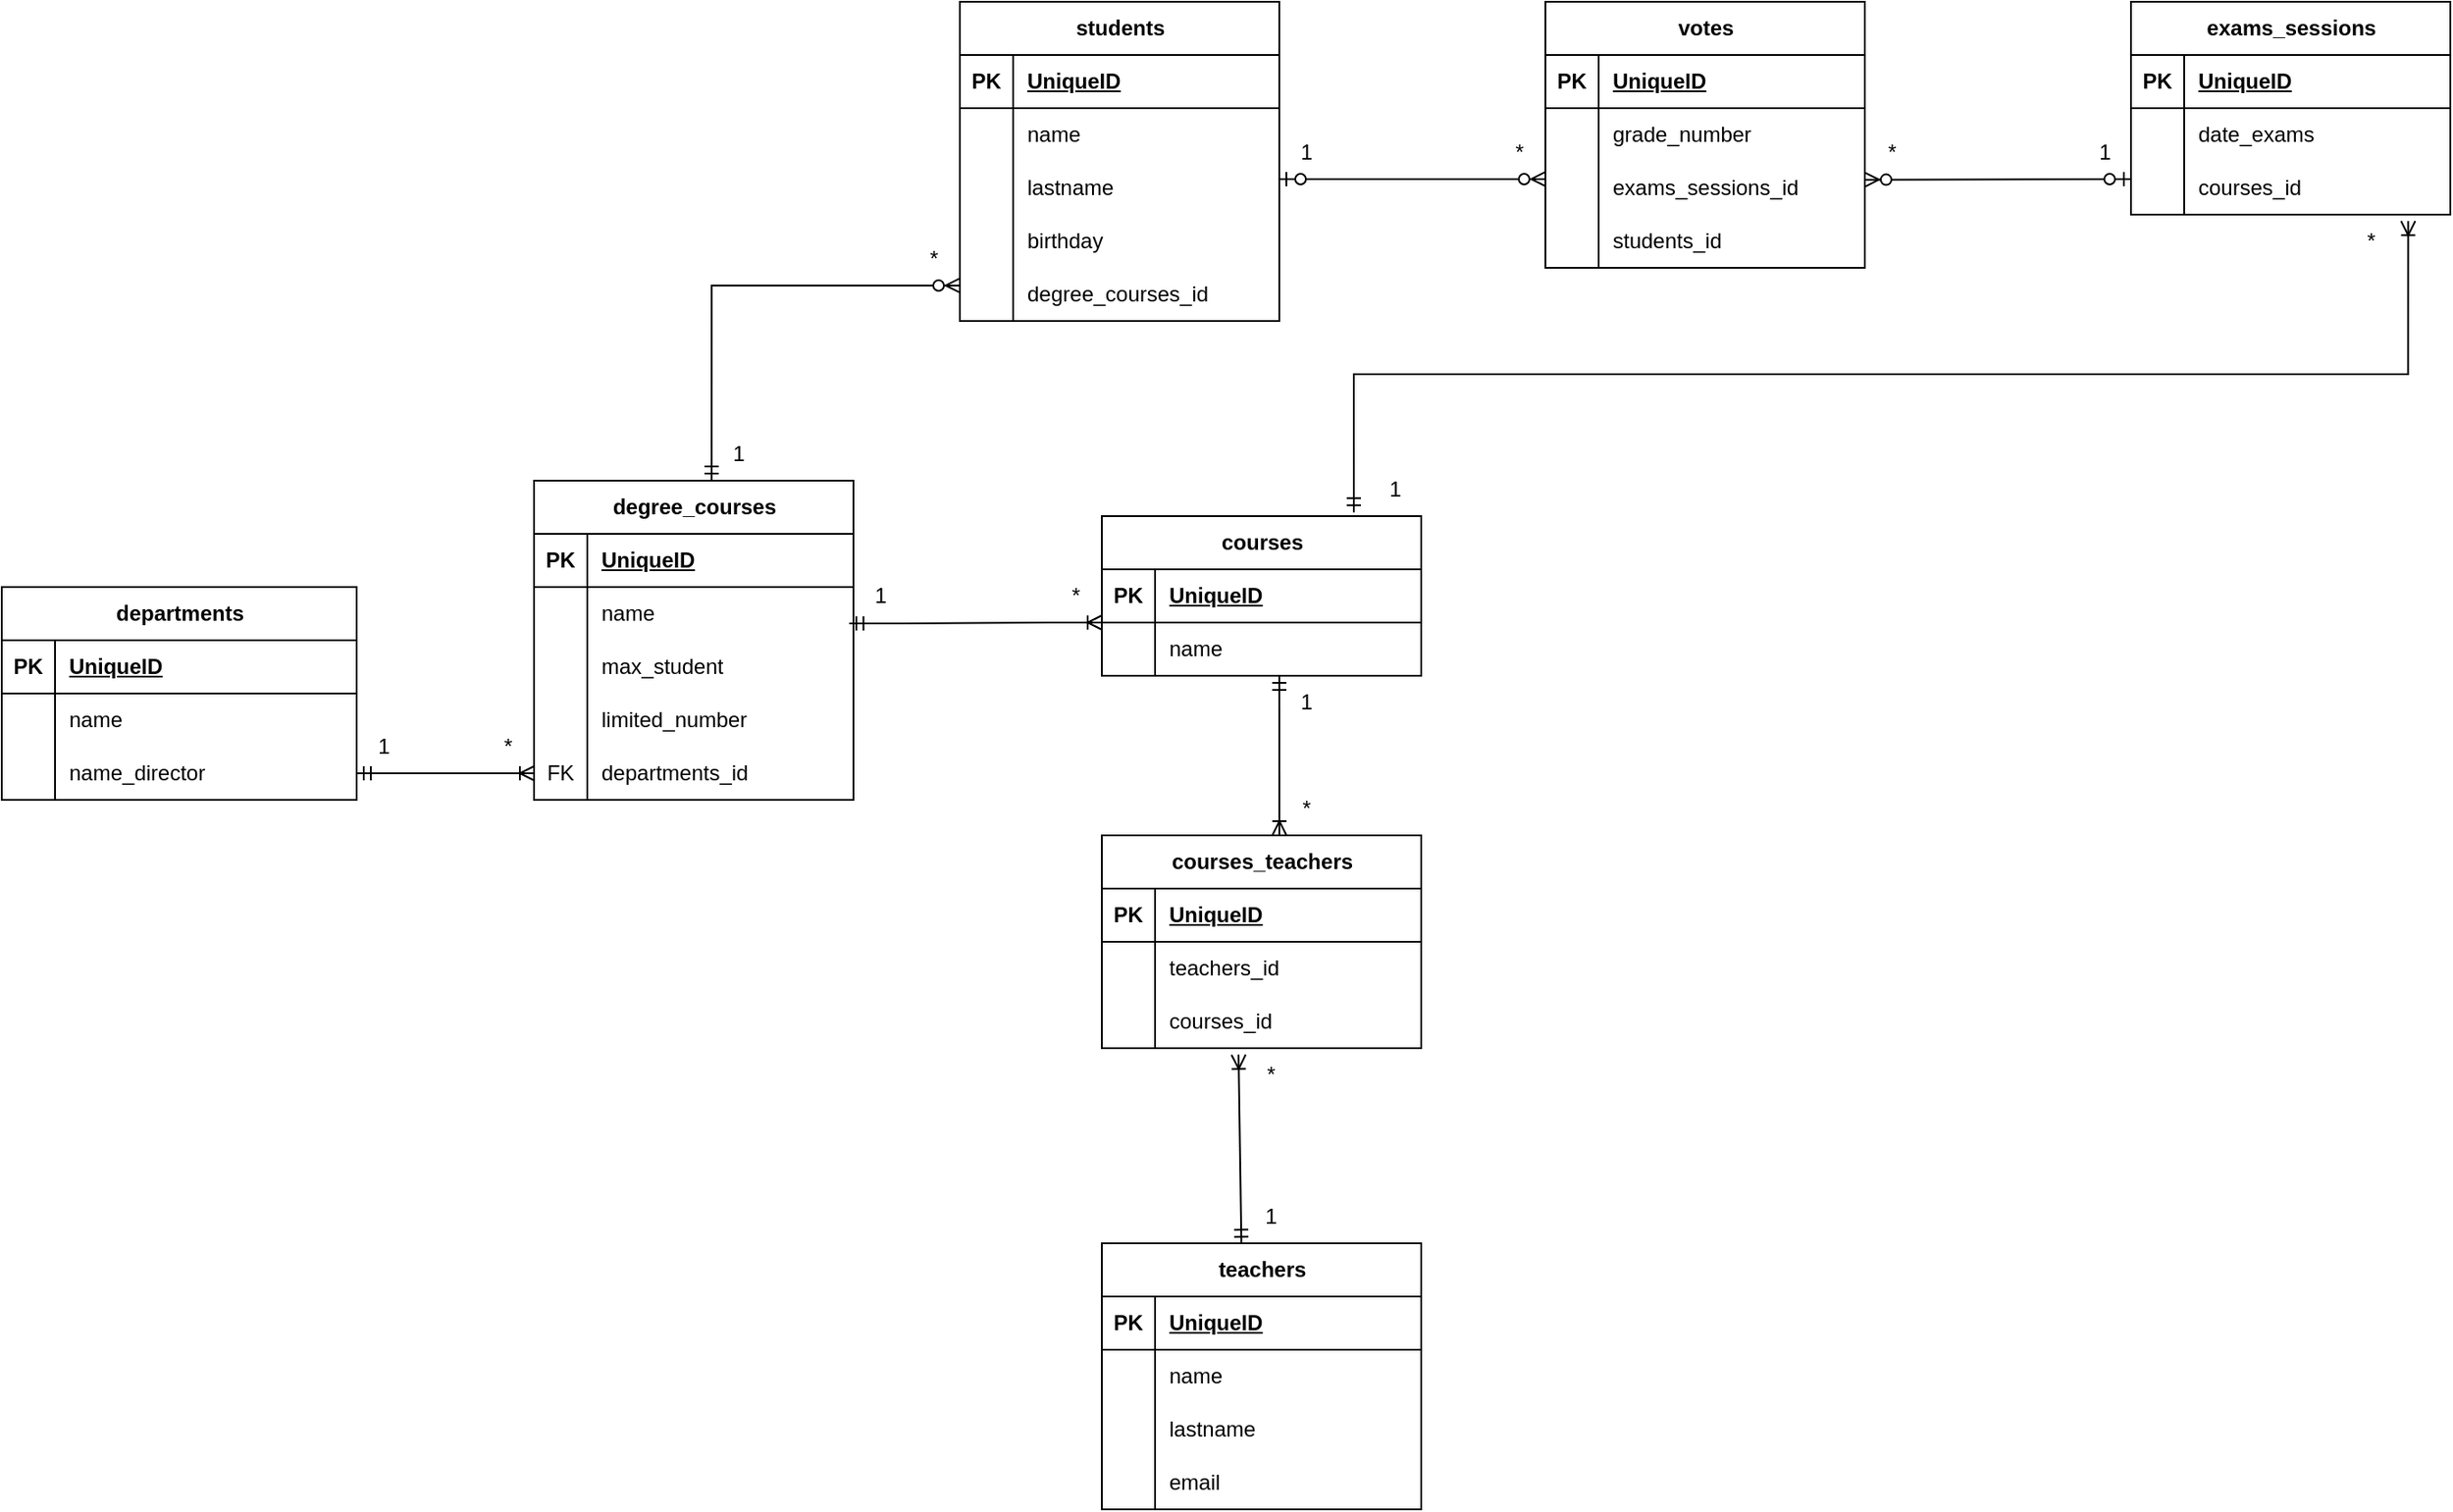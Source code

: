 <mxfile version="26.0.16">
  <diagram id="R2lEEEUBdFMjLlhIrx00" name="Page-1">
    <mxGraphModel dx="408" dy="470" grid="1" gridSize="10" guides="1" tooltips="1" connect="1" arrows="1" fold="1" page="1" pageScale="1" pageWidth="850" pageHeight="1100" math="0" shadow="0" extFonts="Permanent Marker^https://fonts.googleapis.com/css?family=Permanent+Marker">
      <root>
        <mxCell id="0" />
        <mxCell id="1" parent="0" />
        <mxCell id="Sd_NoGK5RTc0hrbNp5Z_-20" value="departments" style="shape=table;startSize=30;container=1;collapsible=1;childLayout=tableLayout;fixedRows=1;rowLines=0;fontStyle=1;align=center;resizeLast=1;html=1;" vertex="1" parent="1">
          <mxGeometry y="460" width="200" height="120" as="geometry" />
        </mxCell>
        <mxCell id="Sd_NoGK5RTc0hrbNp5Z_-21" value="" style="shape=tableRow;horizontal=0;startSize=0;swimlaneHead=0;swimlaneBody=0;fillColor=none;collapsible=0;dropTarget=0;points=[[0,0.5],[1,0.5]];portConstraint=eastwest;top=0;left=0;right=0;bottom=1;" vertex="1" parent="Sd_NoGK5RTc0hrbNp5Z_-20">
          <mxGeometry y="30" width="200" height="30" as="geometry" />
        </mxCell>
        <mxCell id="Sd_NoGK5RTc0hrbNp5Z_-22" value="PK" style="shape=partialRectangle;connectable=0;fillColor=none;top=0;left=0;bottom=0;right=0;fontStyle=1;overflow=hidden;whiteSpace=wrap;html=1;" vertex="1" parent="Sd_NoGK5RTc0hrbNp5Z_-21">
          <mxGeometry width="30" height="30" as="geometry">
            <mxRectangle width="30" height="30" as="alternateBounds" />
          </mxGeometry>
        </mxCell>
        <mxCell id="Sd_NoGK5RTc0hrbNp5Z_-23" value="UniqueID" style="shape=partialRectangle;connectable=0;fillColor=none;top=0;left=0;bottom=0;right=0;align=left;spacingLeft=6;fontStyle=5;overflow=hidden;whiteSpace=wrap;html=1;" vertex="1" parent="Sd_NoGK5RTc0hrbNp5Z_-21">
          <mxGeometry x="30" width="170" height="30" as="geometry">
            <mxRectangle width="170" height="30" as="alternateBounds" />
          </mxGeometry>
        </mxCell>
        <mxCell id="Sd_NoGK5RTc0hrbNp5Z_-24" value="" style="shape=tableRow;horizontal=0;startSize=0;swimlaneHead=0;swimlaneBody=0;fillColor=none;collapsible=0;dropTarget=0;points=[[0,0.5],[1,0.5]];portConstraint=eastwest;top=0;left=0;right=0;bottom=0;" vertex="1" parent="Sd_NoGK5RTc0hrbNp5Z_-20">
          <mxGeometry y="60" width="200" height="30" as="geometry" />
        </mxCell>
        <mxCell id="Sd_NoGK5RTc0hrbNp5Z_-25" value="" style="shape=partialRectangle;connectable=0;fillColor=none;top=0;left=0;bottom=0;right=0;editable=1;overflow=hidden;whiteSpace=wrap;html=1;" vertex="1" parent="Sd_NoGK5RTc0hrbNp5Z_-24">
          <mxGeometry width="30" height="30" as="geometry">
            <mxRectangle width="30" height="30" as="alternateBounds" />
          </mxGeometry>
        </mxCell>
        <mxCell id="Sd_NoGK5RTc0hrbNp5Z_-26" value="name&amp;nbsp;" style="shape=partialRectangle;connectable=0;fillColor=none;top=0;left=0;bottom=0;right=0;align=left;spacingLeft=6;overflow=hidden;whiteSpace=wrap;html=1;" vertex="1" parent="Sd_NoGK5RTc0hrbNp5Z_-24">
          <mxGeometry x="30" width="170" height="30" as="geometry">
            <mxRectangle width="170" height="30" as="alternateBounds" />
          </mxGeometry>
        </mxCell>
        <mxCell id="Sd_NoGK5RTc0hrbNp5Z_-27" value="" style="shape=tableRow;horizontal=0;startSize=0;swimlaneHead=0;swimlaneBody=0;fillColor=none;collapsible=0;dropTarget=0;points=[[0,0.5],[1,0.5]];portConstraint=eastwest;top=0;left=0;right=0;bottom=0;" vertex="1" parent="Sd_NoGK5RTc0hrbNp5Z_-20">
          <mxGeometry y="90" width="200" height="30" as="geometry" />
        </mxCell>
        <mxCell id="Sd_NoGK5RTc0hrbNp5Z_-28" value="" style="shape=partialRectangle;connectable=0;fillColor=none;top=0;left=0;bottom=0;right=0;editable=1;overflow=hidden;whiteSpace=wrap;html=1;" vertex="1" parent="Sd_NoGK5RTc0hrbNp5Z_-27">
          <mxGeometry width="30" height="30" as="geometry">
            <mxRectangle width="30" height="30" as="alternateBounds" />
          </mxGeometry>
        </mxCell>
        <mxCell id="Sd_NoGK5RTc0hrbNp5Z_-29" value="name_director" style="shape=partialRectangle;connectable=0;fillColor=none;top=0;left=0;bottom=0;right=0;align=left;spacingLeft=6;overflow=hidden;whiteSpace=wrap;html=1;" vertex="1" parent="Sd_NoGK5RTc0hrbNp5Z_-27">
          <mxGeometry x="30" width="170" height="30" as="geometry">
            <mxRectangle width="170" height="30" as="alternateBounds" />
          </mxGeometry>
        </mxCell>
        <mxCell id="Sd_NoGK5RTc0hrbNp5Z_-56" value="degree_courses" style="shape=table;startSize=30;container=1;collapsible=1;childLayout=tableLayout;fixedRows=1;rowLines=0;fontStyle=1;align=center;resizeLast=1;html=1;" vertex="1" parent="1">
          <mxGeometry x="300" y="400" width="180" height="180" as="geometry" />
        </mxCell>
        <mxCell id="Sd_NoGK5RTc0hrbNp5Z_-57" value="" style="shape=tableRow;horizontal=0;startSize=0;swimlaneHead=0;swimlaneBody=0;fillColor=none;collapsible=0;dropTarget=0;points=[[0,0.5],[1,0.5]];portConstraint=eastwest;top=0;left=0;right=0;bottom=1;" vertex="1" parent="Sd_NoGK5RTc0hrbNp5Z_-56">
          <mxGeometry y="30" width="180" height="30" as="geometry" />
        </mxCell>
        <mxCell id="Sd_NoGK5RTc0hrbNp5Z_-58" value="PK" style="shape=partialRectangle;connectable=0;fillColor=none;top=0;left=0;bottom=0;right=0;fontStyle=1;overflow=hidden;whiteSpace=wrap;html=1;" vertex="1" parent="Sd_NoGK5RTc0hrbNp5Z_-57">
          <mxGeometry width="30" height="30" as="geometry">
            <mxRectangle width="30" height="30" as="alternateBounds" />
          </mxGeometry>
        </mxCell>
        <mxCell id="Sd_NoGK5RTc0hrbNp5Z_-59" value="UniqueID" style="shape=partialRectangle;connectable=0;fillColor=none;top=0;left=0;bottom=0;right=0;align=left;spacingLeft=6;fontStyle=5;overflow=hidden;whiteSpace=wrap;html=1;" vertex="1" parent="Sd_NoGK5RTc0hrbNp5Z_-57">
          <mxGeometry x="30" width="150" height="30" as="geometry">
            <mxRectangle width="150" height="30" as="alternateBounds" />
          </mxGeometry>
        </mxCell>
        <mxCell id="Sd_NoGK5RTc0hrbNp5Z_-60" value="" style="shape=tableRow;horizontal=0;startSize=0;swimlaneHead=0;swimlaneBody=0;fillColor=none;collapsible=0;dropTarget=0;points=[[0,0.5],[1,0.5]];portConstraint=eastwest;top=0;left=0;right=0;bottom=0;" vertex="1" parent="Sd_NoGK5RTc0hrbNp5Z_-56">
          <mxGeometry y="60" width="180" height="30" as="geometry" />
        </mxCell>
        <mxCell id="Sd_NoGK5RTc0hrbNp5Z_-61" value="" style="shape=partialRectangle;connectable=0;fillColor=none;top=0;left=0;bottom=0;right=0;editable=1;overflow=hidden;whiteSpace=wrap;html=1;" vertex="1" parent="Sd_NoGK5RTc0hrbNp5Z_-60">
          <mxGeometry width="30" height="30" as="geometry">
            <mxRectangle width="30" height="30" as="alternateBounds" />
          </mxGeometry>
        </mxCell>
        <mxCell id="Sd_NoGK5RTc0hrbNp5Z_-62" value="name" style="shape=partialRectangle;connectable=0;fillColor=none;top=0;left=0;bottom=0;right=0;align=left;spacingLeft=6;overflow=hidden;whiteSpace=wrap;html=1;" vertex="1" parent="Sd_NoGK5RTc0hrbNp5Z_-60">
          <mxGeometry x="30" width="150" height="30" as="geometry">
            <mxRectangle width="150" height="30" as="alternateBounds" />
          </mxGeometry>
        </mxCell>
        <mxCell id="Sd_NoGK5RTc0hrbNp5Z_-63" value="" style="shape=tableRow;horizontal=0;startSize=0;swimlaneHead=0;swimlaneBody=0;fillColor=none;collapsible=0;dropTarget=0;points=[[0,0.5],[1,0.5]];portConstraint=eastwest;top=0;left=0;right=0;bottom=0;" vertex="1" parent="Sd_NoGK5RTc0hrbNp5Z_-56">
          <mxGeometry y="90" width="180" height="30" as="geometry" />
        </mxCell>
        <mxCell id="Sd_NoGK5RTc0hrbNp5Z_-64" value="&lt;div&gt;&lt;br/&gt;&lt;/div&gt;" style="shape=partialRectangle;connectable=0;fillColor=none;top=0;left=0;bottom=0;right=0;editable=1;overflow=hidden;whiteSpace=wrap;html=1;" vertex="1" parent="Sd_NoGK5RTc0hrbNp5Z_-63">
          <mxGeometry width="30" height="30" as="geometry">
            <mxRectangle width="30" height="30" as="alternateBounds" />
          </mxGeometry>
        </mxCell>
        <mxCell id="Sd_NoGK5RTc0hrbNp5Z_-65" value="max_student" style="shape=partialRectangle;connectable=0;fillColor=none;top=0;left=0;bottom=0;right=0;align=left;spacingLeft=6;overflow=hidden;whiteSpace=wrap;html=1;" vertex="1" parent="Sd_NoGK5RTc0hrbNp5Z_-63">
          <mxGeometry x="30" width="150" height="30" as="geometry">
            <mxRectangle width="150" height="30" as="alternateBounds" />
          </mxGeometry>
        </mxCell>
        <mxCell id="Sd_NoGK5RTc0hrbNp5Z_-145" value="" style="shape=tableRow;horizontal=0;startSize=0;swimlaneHead=0;swimlaneBody=0;fillColor=none;collapsible=0;dropTarget=0;points=[[0,0.5],[1,0.5]];portConstraint=eastwest;top=0;left=0;right=0;bottom=0;" vertex="1" parent="Sd_NoGK5RTc0hrbNp5Z_-56">
          <mxGeometry y="120" width="180" height="30" as="geometry" />
        </mxCell>
        <mxCell id="Sd_NoGK5RTc0hrbNp5Z_-146" value="&lt;div&gt;&lt;br/&gt;&lt;/div&gt;" style="shape=partialRectangle;connectable=0;fillColor=none;top=0;left=0;bottom=0;right=0;editable=1;overflow=hidden;whiteSpace=wrap;html=1;" vertex="1" parent="Sd_NoGK5RTc0hrbNp5Z_-145">
          <mxGeometry width="30" height="30" as="geometry">
            <mxRectangle width="30" height="30" as="alternateBounds" />
          </mxGeometry>
        </mxCell>
        <mxCell id="Sd_NoGK5RTc0hrbNp5Z_-147" value="limited_number" style="shape=partialRectangle;connectable=0;fillColor=none;top=0;left=0;bottom=0;right=0;align=left;spacingLeft=6;overflow=hidden;whiteSpace=wrap;html=1;" vertex="1" parent="Sd_NoGK5RTc0hrbNp5Z_-145">
          <mxGeometry x="30" width="150" height="30" as="geometry">
            <mxRectangle width="150" height="30" as="alternateBounds" />
          </mxGeometry>
        </mxCell>
        <mxCell id="Sd_NoGK5RTc0hrbNp5Z_-66" value="" style="shape=tableRow;horizontal=0;startSize=0;swimlaneHead=0;swimlaneBody=0;fillColor=none;collapsible=0;dropTarget=0;points=[[0,0.5],[1,0.5]];portConstraint=eastwest;top=0;left=0;right=0;bottom=0;" vertex="1" parent="Sd_NoGK5RTc0hrbNp5Z_-56">
          <mxGeometry y="150" width="180" height="30" as="geometry" />
        </mxCell>
        <mxCell id="Sd_NoGK5RTc0hrbNp5Z_-67" value="FK" style="shape=partialRectangle;connectable=0;fillColor=none;top=0;left=0;bottom=0;right=0;editable=1;overflow=hidden;whiteSpace=wrap;html=1;" vertex="1" parent="Sd_NoGK5RTc0hrbNp5Z_-66">
          <mxGeometry width="30" height="30" as="geometry">
            <mxRectangle width="30" height="30" as="alternateBounds" />
          </mxGeometry>
        </mxCell>
        <mxCell id="Sd_NoGK5RTc0hrbNp5Z_-68" value="departments_id" style="shape=partialRectangle;connectable=0;fillColor=none;top=0;left=0;bottom=0;right=0;align=left;spacingLeft=6;overflow=hidden;whiteSpace=wrap;html=1;" vertex="1" parent="Sd_NoGK5RTc0hrbNp5Z_-66">
          <mxGeometry x="30" width="150" height="30" as="geometry">
            <mxRectangle width="150" height="30" as="alternateBounds" />
          </mxGeometry>
        </mxCell>
        <mxCell id="Sd_NoGK5RTc0hrbNp5Z_-70" value="" style="edgeStyle=entityRelationEdgeStyle;fontSize=12;html=1;endArrow=ERoneToMany;startArrow=ERmandOne;rounded=0;entryX=0;entryY=0.5;entryDx=0;entryDy=0;exitX=1;exitY=0.5;exitDx=0;exitDy=0;" edge="1" parent="1" target="Sd_NoGK5RTc0hrbNp5Z_-66">
          <mxGeometry width="100" height="100" relative="1" as="geometry">
            <mxPoint x="200" y="565" as="sourcePoint" />
            <mxPoint x="340" y="390" as="targetPoint" />
            <Array as="points">
              <mxPoint x="220" y="530" />
            </Array>
          </mxGeometry>
        </mxCell>
        <mxCell id="Sd_NoGK5RTc0hrbNp5Z_-71" value="courses" style="shape=table;startSize=30;container=1;collapsible=1;childLayout=tableLayout;fixedRows=1;rowLines=0;fontStyle=1;align=center;resizeLast=1;html=1;" vertex="1" parent="1">
          <mxGeometry x="620" y="420" width="180" height="90" as="geometry" />
        </mxCell>
        <mxCell id="Sd_NoGK5RTc0hrbNp5Z_-72" value="" style="shape=tableRow;horizontal=0;startSize=0;swimlaneHead=0;swimlaneBody=0;fillColor=none;collapsible=0;dropTarget=0;points=[[0,0.5],[1,0.5]];portConstraint=eastwest;top=0;left=0;right=0;bottom=1;" vertex="1" parent="Sd_NoGK5RTc0hrbNp5Z_-71">
          <mxGeometry y="30" width="180" height="30" as="geometry" />
        </mxCell>
        <mxCell id="Sd_NoGK5RTc0hrbNp5Z_-73" value="PK" style="shape=partialRectangle;connectable=0;fillColor=none;top=0;left=0;bottom=0;right=0;fontStyle=1;overflow=hidden;whiteSpace=wrap;html=1;" vertex="1" parent="Sd_NoGK5RTc0hrbNp5Z_-72">
          <mxGeometry width="30" height="30" as="geometry">
            <mxRectangle width="30" height="30" as="alternateBounds" />
          </mxGeometry>
        </mxCell>
        <mxCell id="Sd_NoGK5RTc0hrbNp5Z_-74" value="UniqueID" style="shape=partialRectangle;connectable=0;fillColor=none;top=0;left=0;bottom=0;right=0;align=left;spacingLeft=6;fontStyle=5;overflow=hidden;whiteSpace=wrap;html=1;" vertex="1" parent="Sd_NoGK5RTc0hrbNp5Z_-72">
          <mxGeometry x="30" width="150" height="30" as="geometry">
            <mxRectangle width="150" height="30" as="alternateBounds" />
          </mxGeometry>
        </mxCell>
        <mxCell id="Sd_NoGK5RTc0hrbNp5Z_-75" value="" style="shape=tableRow;horizontal=0;startSize=0;swimlaneHead=0;swimlaneBody=0;fillColor=none;collapsible=0;dropTarget=0;points=[[0,0.5],[1,0.5]];portConstraint=eastwest;top=0;left=0;right=0;bottom=0;" vertex="1" parent="Sd_NoGK5RTc0hrbNp5Z_-71">
          <mxGeometry y="60" width="180" height="30" as="geometry" />
        </mxCell>
        <mxCell id="Sd_NoGK5RTc0hrbNp5Z_-76" value="" style="shape=partialRectangle;connectable=0;fillColor=none;top=0;left=0;bottom=0;right=0;editable=1;overflow=hidden;whiteSpace=wrap;html=1;" vertex="1" parent="Sd_NoGK5RTc0hrbNp5Z_-75">
          <mxGeometry width="30" height="30" as="geometry">
            <mxRectangle width="30" height="30" as="alternateBounds" />
          </mxGeometry>
        </mxCell>
        <mxCell id="Sd_NoGK5RTc0hrbNp5Z_-77" value="name" style="shape=partialRectangle;connectable=0;fillColor=none;top=0;left=0;bottom=0;right=0;align=left;spacingLeft=6;overflow=hidden;whiteSpace=wrap;html=1;" vertex="1" parent="Sd_NoGK5RTc0hrbNp5Z_-75">
          <mxGeometry x="30" width="150" height="30" as="geometry">
            <mxRectangle width="150" height="30" as="alternateBounds" />
          </mxGeometry>
        </mxCell>
        <mxCell id="Sd_NoGK5RTc0hrbNp5Z_-86" value="" style="edgeStyle=entityRelationEdgeStyle;fontSize=12;html=1;endArrow=ERoneToMany;startArrow=ERmandOne;rounded=0;entryX=0;entryY=0;entryDx=0;entryDy=0;entryPerimeter=0;exitX=0.987;exitY=0.684;exitDx=0;exitDy=0;exitPerimeter=0;" edge="1" parent="1" source="Sd_NoGK5RTc0hrbNp5Z_-60" target="Sd_NoGK5RTc0hrbNp5Z_-75">
          <mxGeometry width="100" height="100" relative="1" as="geometry">
            <mxPoint x="515" y="480" as="sourcePoint" />
            <mxPoint x="615" y="380" as="targetPoint" />
            <Array as="points">
              <mxPoint x="595" y="390" />
            </Array>
          </mxGeometry>
        </mxCell>
        <mxCell id="Sd_NoGK5RTc0hrbNp5Z_-87" value="teachers" style="shape=table;startSize=30;container=1;collapsible=1;childLayout=tableLayout;fixedRows=1;rowLines=0;fontStyle=1;align=center;resizeLast=1;html=1;" vertex="1" parent="1">
          <mxGeometry x="620" y="830" width="180" height="150" as="geometry" />
        </mxCell>
        <mxCell id="Sd_NoGK5RTc0hrbNp5Z_-88" value="" style="shape=tableRow;horizontal=0;startSize=0;swimlaneHead=0;swimlaneBody=0;fillColor=none;collapsible=0;dropTarget=0;points=[[0,0.5],[1,0.5]];portConstraint=eastwest;top=0;left=0;right=0;bottom=1;" vertex="1" parent="Sd_NoGK5RTc0hrbNp5Z_-87">
          <mxGeometry y="30" width="180" height="30" as="geometry" />
        </mxCell>
        <mxCell id="Sd_NoGK5RTc0hrbNp5Z_-89" value="PK" style="shape=partialRectangle;connectable=0;fillColor=none;top=0;left=0;bottom=0;right=0;fontStyle=1;overflow=hidden;whiteSpace=wrap;html=1;" vertex="1" parent="Sd_NoGK5RTc0hrbNp5Z_-88">
          <mxGeometry width="30" height="30" as="geometry">
            <mxRectangle width="30" height="30" as="alternateBounds" />
          </mxGeometry>
        </mxCell>
        <mxCell id="Sd_NoGK5RTc0hrbNp5Z_-90" value="UniqueID" style="shape=partialRectangle;connectable=0;fillColor=none;top=0;left=0;bottom=0;right=0;align=left;spacingLeft=6;fontStyle=5;overflow=hidden;whiteSpace=wrap;html=1;" vertex="1" parent="Sd_NoGK5RTc0hrbNp5Z_-88">
          <mxGeometry x="30" width="150" height="30" as="geometry">
            <mxRectangle width="150" height="30" as="alternateBounds" />
          </mxGeometry>
        </mxCell>
        <mxCell id="Sd_NoGK5RTc0hrbNp5Z_-91" value="" style="shape=tableRow;horizontal=0;startSize=0;swimlaneHead=0;swimlaneBody=0;fillColor=none;collapsible=0;dropTarget=0;points=[[0,0.5],[1,0.5]];portConstraint=eastwest;top=0;left=0;right=0;bottom=0;" vertex="1" parent="Sd_NoGK5RTc0hrbNp5Z_-87">
          <mxGeometry y="60" width="180" height="30" as="geometry" />
        </mxCell>
        <mxCell id="Sd_NoGK5RTc0hrbNp5Z_-92" value="" style="shape=partialRectangle;connectable=0;fillColor=none;top=0;left=0;bottom=0;right=0;editable=1;overflow=hidden;whiteSpace=wrap;html=1;" vertex="1" parent="Sd_NoGK5RTc0hrbNp5Z_-91">
          <mxGeometry width="30" height="30" as="geometry">
            <mxRectangle width="30" height="30" as="alternateBounds" />
          </mxGeometry>
        </mxCell>
        <mxCell id="Sd_NoGK5RTc0hrbNp5Z_-93" value="name" style="shape=partialRectangle;connectable=0;fillColor=none;top=0;left=0;bottom=0;right=0;align=left;spacingLeft=6;overflow=hidden;whiteSpace=wrap;html=1;" vertex="1" parent="Sd_NoGK5RTc0hrbNp5Z_-91">
          <mxGeometry x="30" width="150" height="30" as="geometry">
            <mxRectangle width="150" height="30" as="alternateBounds" />
          </mxGeometry>
        </mxCell>
        <mxCell id="Sd_NoGK5RTc0hrbNp5Z_-94" value="" style="shape=tableRow;horizontal=0;startSize=0;swimlaneHead=0;swimlaneBody=0;fillColor=none;collapsible=0;dropTarget=0;points=[[0,0.5],[1,0.5]];portConstraint=eastwest;top=0;left=0;right=0;bottom=0;" vertex="1" parent="Sd_NoGK5RTc0hrbNp5Z_-87">
          <mxGeometry y="90" width="180" height="30" as="geometry" />
        </mxCell>
        <mxCell id="Sd_NoGK5RTc0hrbNp5Z_-95" value="" style="shape=partialRectangle;connectable=0;fillColor=none;top=0;left=0;bottom=0;right=0;editable=1;overflow=hidden;whiteSpace=wrap;html=1;" vertex="1" parent="Sd_NoGK5RTc0hrbNp5Z_-94">
          <mxGeometry width="30" height="30" as="geometry">
            <mxRectangle width="30" height="30" as="alternateBounds" />
          </mxGeometry>
        </mxCell>
        <mxCell id="Sd_NoGK5RTc0hrbNp5Z_-96" value="lastname" style="shape=partialRectangle;connectable=0;fillColor=none;top=0;left=0;bottom=0;right=0;align=left;spacingLeft=6;overflow=hidden;whiteSpace=wrap;html=1;" vertex="1" parent="Sd_NoGK5RTc0hrbNp5Z_-94">
          <mxGeometry x="30" width="150" height="30" as="geometry">
            <mxRectangle width="150" height="30" as="alternateBounds" />
          </mxGeometry>
        </mxCell>
        <mxCell id="Sd_NoGK5RTc0hrbNp5Z_-97" value="" style="shape=tableRow;horizontal=0;startSize=0;swimlaneHead=0;swimlaneBody=0;fillColor=none;collapsible=0;dropTarget=0;points=[[0,0.5],[1,0.5]];portConstraint=eastwest;top=0;left=0;right=0;bottom=0;" vertex="1" parent="Sd_NoGK5RTc0hrbNp5Z_-87">
          <mxGeometry y="120" width="180" height="30" as="geometry" />
        </mxCell>
        <mxCell id="Sd_NoGK5RTc0hrbNp5Z_-98" value="" style="shape=partialRectangle;connectable=0;fillColor=none;top=0;left=0;bottom=0;right=0;editable=1;overflow=hidden;whiteSpace=wrap;html=1;" vertex="1" parent="Sd_NoGK5RTc0hrbNp5Z_-97">
          <mxGeometry width="30" height="30" as="geometry">
            <mxRectangle width="30" height="30" as="alternateBounds" />
          </mxGeometry>
        </mxCell>
        <mxCell id="Sd_NoGK5RTc0hrbNp5Z_-99" value="email" style="shape=partialRectangle;connectable=0;fillColor=none;top=0;left=0;bottom=0;right=0;align=left;spacingLeft=6;overflow=hidden;whiteSpace=wrap;html=1;" vertex="1" parent="Sd_NoGK5RTc0hrbNp5Z_-97">
          <mxGeometry x="30" width="150" height="30" as="geometry">
            <mxRectangle width="150" height="30" as="alternateBounds" />
          </mxGeometry>
        </mxCell>
        <mxCell id="Sd_NoGK5RTc0hrbNp5Z_-102" value="exams_sessions" style="shape=table;startSize=30;container=1;collapsible=1;childLayout=tableLayout;fixedRows=1;rowLines=0;fontStyle=1;align=center;resizeLast=1;html=1;" vertex="1" parent="1">
          <mxGeometry x="1200" y="130" width="180" height="120" as="geometry" />
        </mxCell>
        <mxCell id="Sd_NoGK5RTc0hrbNp5Z_-103" value="" style="shape=tableRow;horizontal=0;startSize=0;swimlaneHead=0;swimlaneBody=0;fillColor=none;collapsible=0;dropTarget=0;points=[[0,0.5],[1,0.5]];portConstraint=eastwest;top=0;left=0;right=0;bottom=1;" vertex="1" parent="Sd_NoGK5RTc0hrbNp5Z_-102">
          <mxGeometry y="30" width="180" height="30" as="geometry" />
        </mxCell>
        <mxCell id="Sd_NoGK5RTc0hrbNp5Z_-104" value="PK" style="shape=partialRectangle;connectable=0;fillColor=none;top=0;left=0;bottom=0;right=0;fontStyle=1;overflow=hidden;whiteSpace=wrap;html=1;" vertex="1" parent="Sd_NoGK5RTc0hrbNp5Z_-103">
          <mxGeometry width="30" height="30" as="geometry">
            <mxRectangle width="30" height="30" as="alternateBounds" />
          </mxGeometry>
        </mxCell>
        <mxCell id="Sd_NoGK5RTc0hrbNp5Z_-105" value="UniqueID" style="shape=partialRectangle;connectable=0;fillColor=none;top=0;left=0;bottom=0;right=0;align=left;spacingLeft=6;fontStyle=5;overflow=hidden;whiteSpace=wrap;html=1;" vertex="1" parent="Sd_NoGK5RTc0hrbNp5Z_-103">
          <mxGeometry x="30" width="150" height="30" as="geometry">
            <mxRectangle width="150" height="30" as="alternateBounds" />
          </mxGeometry>
        </mxCell>
        <mxCell id="Sd_NoGK5RTc0hrbNp5Z_-106" value="" style="shape=tableRow;horizontal=0;startSize=0;swimlaneHead=0;swimlaneBody=0;fillColor=none;collapsible=0;dropTarget=0;points=[[0,0.5],[1,0.5]];portConstraint=eastwest;top=0;left=0;right=0;bottom=0;" vertex="1" parent="Sd_NoGK5RTc0hrbNp5Z_-102">
          <mxGeometry y="60" width="180" height="30" as="geometry" />
        </mxCell>
        <mxCell id="Sd_NoGK5RTc0hrbNp5Z_-107" value="" style="shape=partialRectangle;connectable=0;fillColor=none;top=0;left=0;bottom=0;right=0;editable=1;overflow=hidden;whiteSpace=wrap;html=1;" vertex="1" parent="Sd_NoGK5RTc0hrbNp5Z_-106">
          <mxGeometry width="30" height="30" as="geometry">
            <mxRectangle width="30" height="30" as="alternateBounds" />
          </mxGeometry>
        </mxCell>
        <mxCell id="Sd_NoGK5RTc0hrbNp5Z_-108" value="date_exams" style="shape=partialRectangle;connectable=0;fillColor=none;top=0;left=0;bottom=0;right=0;align=left;spacingLeft=6;overflow=hidden;whiteSpace=wrap;html=1;" vertex="1" parent="Sd_NoGK5RTc0hrbNp5Z_-106">
          <mxGeometry x="30" width="150" height="30" as="geometry">
            <mxRectangle width="150" height="30" as="alternateBounds" />
          </mxGeometry>
        </mxCell>
        <mxCell id="Sd_NoGK5RTc0hrbNp5Z_-109" value="" style="shape=tableRow;horizontal=0;startSize=0;swimlaneHead=0;swimlaneBody=0;fillColor=none;collapsible=0;dropTarget=0;points=[[0,0.5],[1,0.5]];portConstraint=eastwest;top=0;left=0;right=0;bottom=0;" vertex="1" parent="Sd_NoGK5RTc0hrbNp5Z_-102">
          <mxGeometry y="90" width="180" height="30" as="geometry" />
        </mxCell>
        <mxCell id="Sd_NoGK5RTc0hrbNp5Z_-110" value="" style="shape=partialRectangle;connectable=0;fillColor=none;top=0;left=0;bottom=0;right=0;editable=1;overflow=hidden;whiteSpace=wrap;html=1;" vertex="1" parent="Sd_NoGK5RTc0hrbNp5Z_-109">
          <mxGeometry width="30" height="30" as="geometry">
            <mxRectangle width="30" height="30" as="alternateBounds" />
          </mxGeometry>
        </mxCell>
        <mxCell id="Sd_NoGK5RTc0hrbNp5Z_-111" value="courses_id" style="shape=partialRectangle;connectable=0;fillColor=none;top=0;left=0;bottom=0;right=0;align=left;spacingLeft=6;overflow=hidden;whiteSpace=wrap;html=1;" vertex="1" parent="Sd_NoGK5RTc0hrbNp5Z_-109">
          <mxGeometry x="30" width="150" height="30" as="geometry">
            <mxRectangle width="150" height="30" as="alternateBounds" />
          </mxGeometry>
        </mxCell>
        <mxCell id="Sd_NoGK5RTc0hrbNp5Z_-115" value="students" style="shape=table;startSize=30;container=1;collapsible=1;childLayout=tableLayout;fixedRows=1;rowLines=0;fontStyle=1;align=center;resizeLast=1;html=1;" vertex="1" parent="1">
          <mxGeometry x="540" y="130" width="180" height="180" as="geometry" />
        </mxCell>
        <mxCell id="Sd_NoGK5RTc0hrbNp5Z_-116" value="" style="shape=tableRow;horizontal=0;startSize=0;swimlaneHead=0;swimlaneBody=0;fillColor=none;collapsible=0;dropTarget=0;points=[[0,0.5],[1,0.5]];portConstraint=eastwest;top=0;left=0;right=0;bottom=1;" vertex="1" parent="Sd_NoGK5RTc0hrbNp5Z_-115">
          <mxGeometry y="30" width="180" height="30" as="geometry" />
        </mxCell>
        <mxCell id="Sd_NoGK5RTc0hrbNp5Z_-117" value="PK" style="shape=partialRectangle;connectable=0;fillColor=none;top=0;left=0;bottom=0;right=0;fontStyle=1;overflow=hidden;whiteSpace=wrap;html=1;" vertex="1" parent="Sd_NoGK5RTc0hrbNp5Z_-116">
          <mxGeometry width="30" height="30" as="geometry">
            <mxRectangle width="30" height="30" as="alternateBounds" />
          </mxGeometry>
        </mxCell>
        <mxCell id="Sd_NoGK5RTc0hrbNp5Z_-118" value="UniqueID" style="shape=partialRectangle;connectable=0;fillColor=none;top=0;left=0;bottom=0;right=0;align=left;spacingLeft=6;fontStyle=5;overflow=hidden;whiteSpace=wrap;html=1;" vertex="1" parent="Sd_NoGK5RTc0hrbNp5Z_-116">
          <mxGeometry x="30" width="150" height="30" as="geometry">
            <mxRectangle width="150" height="30" as="alternateBounds" />
          </mxGeometry>
        </mxCell>
        <mxCell id="Sd_NoGK5RTc0hrbNp5Z_-119" value="" style="shape=tableRow;horizontal=0;startSize=0;swimlaneHead=0;swimlaneBody=0;fillColor=none;collapsible=0;dropTarget=0;points=[[0,0.5],[1,0.5]];portConstraint=eastwest;top=0;left=0;right=0;bottom=0;" vertex="1" parent="Sd_NoGK5RTc0hrbNp5Z_-115">
          <mxGeometry y="60" width="180" height="30" as="geometry" />
        </mxCell>
        <mxCell id="Sd_NoGK5RTc0hrbNp5Z_-120" value="" style="shape=partialRectangle;connectable=0;fillColor=none;top=0;left=0;bottom=0;right=0;editable=1;overflow=hidden;whiteSpace=wrap;html=1;" vertex="1" parent="Sd_NoGK5RTc0hrbNp5Z_-119">
          <mxGeometry width="30" height="30" as="geometry">
            <mxRectangle width="30" height="30" as="alternateBounds" />
          </mxGeometry>
        </mxCell>
        <mxCell id="Sd_NoGK5RTc0hrbNp5Z_-121" value="name" style="shape=partialRectangle;connectable=0;fillColor=none;top=0;left=0;bottom=0;right=0;align=left;spacingLeft=6;overflow=hidden;whiteSpace=wrap;html=1;" vertex="1" parent="Sd_NoGK5RTc0hrbNp5Z_-119">
          <mxGeometry x="30" width="150" height="30" as="geometry">
            <mxRectangle width="150" height="30" as="alternateBounds" />
          </mxGeometry>
        </mxCell>
        <mxCell id="Sd_NoGK5RTc0hrbNp5Z_-122" value="" style="shape=tableRow;horizontal=0;startSize=0;swimlaneHead=0;swimlaneBody=0;fillColor=none;collapsible=0;dropTarget=0;points=[[0,0.5],[1,0.5]];portConstraint=eastwest;top=0;left=0;right=0;bottom=0;" vertex="1" parent="Sd_NoGK5RTc0hrbNp5Z_-115">
          <mxGeometry y="90" width="180" height="30" as="geometry" />
        </mxCell>
        <mxCell id="Sd_NoGK5RTc0hrbNp5Z_-123" value="" style="shape=partialRectangle;connectable=0;fillColor=none;top=0;left=0;bottom=0;right=0;editable=1;overflow=hidden;whiteSpace=wrap;html=1;" vertex="1" parent="Sd_NoGK5RTc0hrbNp5Z_-122">
          <mxGeometry width="30" height="30" as="geometry">
            <mxRectangle width="30" height="30" as="alternateBounds" />
          </mxGeometry>
        </mxCell>
        <mxCell id="Sd_NoGK5RTc0hrbNp5Z_-124" value="lastname" style="shape=partialRectangle;connectable=0;fillColor=none;top=0;left=0;bottom=0;right=0;align=left;spacingLeft=6;overflow=hidden;whiteSpace=wrap;html=1;" vertex="1" parent="Sd_NoGK5RTc0hrbNp5Z_-122">
          <mxGeometry x="30" width="150" height="30" as="geometry">
            <mxRectangle width="150" height="30" as="alternateBounds" />
          </mxGeometry>
        </mxCell>
        <mxCell id="Sd_NoGK5RTc0hrbNp5Z_-125" value="" style="shape=tableRow;horizontal=0;startSize=0;swimlaneHead=0;swimlaneBody=0;fillColor=none;collapsible=0;dropTarget=0;points=[[0,0.5],[1,0.5]];portConstraint=eastwest;top=0;left=0;right=0;bottom=0;" vertex="1" parent="Sd_NoGK5RTc0hrbNp5Z_-115">
          <mxGeometry y="120" width="180" height="30" as="geometry" />
        </mxCell>
        <mxCell id="Sd_NoGK5RTc0hrbNp5Z_-126" value="" style="shape=partialRectangle;connectable=0;fillColor=none;top=0;left=0;bottom=0;right=0;editable=1;overflow=hidden;whiteSpace=wrap;html=1;" vertex="1" parent="Sd_NoGK5RTc0hrbNp5Z_-125">
          <mxGeometry width="30" height="30" as="geometry">
            <mxRectangle width="30" height="30" as="alternateBounds" />
          </mxGeometry>
        </mxCell>
        <mxCell id="Sd_NoGK5RTc0hrbNp5Z_-127" value="birthday" style="shape=partialRectangle;connectable=0;fillColor=none;top=0;left=0;bottom=0;right=0;align=left;spacingLeft=6;overflow=hidden;whiteSpace=wrap;html=1;" vertex="1" parent="Sd_NoGK5RTc0hrbNp5Z_-125">
          <mxGeometry x="30" width="150" height="30" as="geometry">
            <mxRectangle width="150" height="30" as="alternateBounds" />
          </mxGeometry>
        </mxCell>
        <mxCell id="Sd_NoGK5RTc0hrbNp5Z_-160" value="" style="shape=tableRow;horizontal=0;startSize=0;swimlaneHead=0;swimlaneBody=0;fillColor=none;collapsible=0;dropTarget=0;points=[[0,0.5],[1,0.5]];portConstraint=eastwest;top=0;left=0;right=0;bottom=0;" vertex="1" parent="Sd_NoGK5RTc0hrbNp5Z_-115">
          <mxGeometry y="150" width="180" height="30" as="geometry" />
        </mxCell>
        <mxCell id="Sd_NoGK5RTc0hrbNp5Z_-161" value="" style="shape=partialRectangle;connectable=0;fillColor=none;top=0;left=0;bottom=0;right=0;editable=1;overflow=hidden;whiteSpace=wrap;html=1;" vertex="1" parent="Sd_NoGK5RTc0hrbNp5Z_-160">
          <mxGeometry width="30" height="30" as="geometry">
            <mxRectangle width="30" height="30" as="alternateBounds" />
          </mxGeometry>
        </mxCell>
        <mxCell id="Sd_NoGK5RTc0hrbNp5Z_-162" value="degree_courses_id" style="shape=partialRectangle;connectable=0;fillColor=none;top=0;left=0;bottom=0;right=0;align=left;spacingLeft=6;overflow=hidden;whiteSpace=wrap;html=1;" vertex="1" parent="Sd_NoGK5RTc0hrbNp5Z_-160">
          <mxGeometry x="30" width="150" height="30" as="geometry">
            <mxRectangle width="150" height="30" as="alternateBounds" />
          </mxGeometry>
        </mxCell>
        <mxCell id="Sd_NoGK5RTc0hrbNp5Z_-129" value="" style="edgeStyle=orthogonalEdgeStyle;fontSize=12;html=1;endArrow=ERzeroToMany;startArrow=ERmandOne;rounded=0;entryX=0;entryY=0.333;entryDx=0;entryDy=0;entryPerimeter=0;exitX=0.556;exitY=0;exitDx=0;exitDy=0;exitPerimeter=0;" edge="1" parent="1" source="Sd_NoGK5RTc0hrbNp5Z_-56" target="Sd_NoGK5RTc0hrbNp5Z_-160">
          <mxGeometry width="100" height="100" relative="1" as="geometry">
            <mxPoint x="400" y="360" as="sourcePoint" />
            <mxPoint x="510" y="260" as="targetPoint" />
          </mxGeometry>
        </mxCell>
        <mxCell id="Sd_NoGK5RTc0hrbNp5Z_-130" value="votes" style="shape=table;startSize=30;container=1;collapsible=1;childLayout=tableLayout;fixedRows=1;rowLines=0;fontStyle=1;align=center;resizeLast=1;html=1;" vertex="1" parent="1">
          <mxGeometry x="870" y="130" width="180" height="150" as="geometry" />
        </mxCell>
        <mxCell id="Sd_NoGK5RTc0hrbNp5Z_-131" value="" style="shape=tableRow;horizontal=0;startSize=0;swimlaneHead=0;swimlaneBody=0;fillColor=none;collapsible=0;dropTarget=0;points=[[0,0.5],[1,0.5]];portConstraint=eastwest;top=0;left=0;right=0;bottom=1;" vertex="1" parent="Sd_NoGK5RTc0hrbNp5Z_-130">
          <mxGeometry y="30" width="180" height="30" as="geometry" />
        </mxCell>
        <mxCell id="Sd_NoGK5RTc0hrbNp5Z_-132" value="PK" style="shape=partialRectangle;connectable=0;fillColor=none;top=0;left=0;bottom=0;right=0;fontStyle=1;overflow=hidden;whiteSpace=wrap;html=1;" vertex="1" parent="Sd_NoGK5RTc0hrbNp5Z_-131">
          <mxGeometry width="30" height="30" as="geometry">
            <mxRectangle width="30" height="30" as="alternateBounds" />
          </mxGeometry>
        </mxCell>
        <mxCell id="Sd_NoGK5RTc0hrbNp5Z_-133" value="UniqueID" style="shape=partialRectangle;connectable=0;fillColor=none;top=0;left=0;bottom=0;right=0;align=left;spacingLeft=6;fontStyle=5;overflow=hidden;whiteSpace=wrap;html=1;" vertex="1" parent="Sd_NoGK5RTc0hrbNp5Z_-131">
          <mxGeometry x="30" width="150" height="30" as="geometry">
            <mxRectangle width="150" height="30" as="alternateBounds" />
          </mxGeometry>
        </mxCell>
        <mxCell id="Sd_NoGK5RTc0hrbNp5Z_-134" value="" style="shape=tableRow;horizontal=0;startSize=0;swimlaneHead=0;swimlaneBody=0;fillColor=none;collapsible=0;dropTarget=0;points=[[0,0.5],[1,0.5]];portConstraint=eastwest;top=0;left=0;right=0;bottom=0;" vertex="1" parent="Sd_NoGK5RTc0hrbNp5Z_-130">
          <mxGeometry y="60" width="180" height="30" as="geometry" />
        </mxCell>
        <mxCell id="Sd_NoGK5RTc0hrbNp5Z_-135" value="" style="shape=partialRectangle;connectable=0;fillColor=none;top=0;left=0;bottom=0;right=0;editable=1;overflow=hidden;whiteSpace=wrap;html=1;" vertex="1" parent="Sd_NoGK5RTc0hrbNp5Z_-134">
          <mxGeometry width="30" height="30" as="geometry">
            <mxRectangle width="30" height="30" as="alternateBounds" />
          </mxGeometry>
        </mxCell>
        <mxCell id="Sd_NoGK5RTc0hrbNp5Z_-136" value="grade_number" style="shape=partialRectangle;connectable=0;fillColor=none;top=0;left=0;bottom=0;right=0;align=left;spacingLeft=6;overflow=hidden;whiteSpace=wrap;html=1;" vertex="1" parent="Sd_NoGK5RTc0hrbNp5Z_-134">
          <mxGeometry x="30" width="150" height="30" as="geometry">
            <mxRectangle width="150" height="30" as="alternateBounds" />
          </mxGeometry>
        </mxCell>
        <mxCell id="Sd_NoGK5RTc0hrbNp5Z_-137" value="" style="shape=tableRow;horizontal=0;startSize=0;swimlaneHead=0;swimlaneBody=0;fillColor=none;collapsible=0;dropTarget=0;points=[[0,0.5],[1,0.5]];portConstraint=eastwest;top=0;left=0;right=0;bottom=0;" vertex="1" parent="Sd_NoGK5RTc0hrbNp5Z_-130">
          <mxGeometry y="90" width="180" height="30" as="geometry" />
        </mxCell>
        <mxCell id="Sd_NoGK5RTc0hrbNp5Z_-138" value="" style="shape=partialRectangle;connectable=0;fillColor=none;top=0;left=0;bottom=0;right=0;editable=1;overflow=hidden;whiteSpace=wrap;html=1;" vertex="1" parent="Sd_NoGK5RTc0hrbNp5Z_-137">
          <mxGeometry width="30" height="30" as="geometry">
            <mxRectangle width="30" height="30" as="alternateBounds" />
          </mxGeometry>
        </mxCell>
        <mxCell id="Sd_NoGK5RTc0hrbNp5Z_-139" value="exams_sessions_id" style="shape=partialRectangle;connectable=0;fillColor=none;top=0;left=0;bottom=0;right=0;align=left;spacingLeft=6;overflow=hidden;whiteSpace=wrap;html=1;" vertex="1" parent="Sd_NoGK5RTc0hrbNp5Z_-137">
          <mxGeometry x="30" width="150" height="30" as="geometry">
            <mxRectangle width="150" height="30" as="alternateBounds" />
          </mxGeometry>
        </mxCell>
        <mxCell id="Sd_NoGK5RTc0hrbNp5Z_-140" value="" style="shape=tableRow;horizontal=0;startSize=0;swimlaneHead=0;swimlaneBody=0;fillColor=none;collapsible=0;dropTarget=0;points=[[0,0.5],[1,0.5]];portConstraint=eastwest;top=0;left=0;right=0;bottom=0;" vertex="1" parent="Sd_NoGK5RTc0hrbNp5Z_-130">
          <mxGeometry y="120" width="180" height="30" as="geometry" />
        </mxCell>
        <mxCell id="Sd_NoGK5RTc0hrbNp5Z_-141" value="" style="shape=partialRectangle;connectable=0;fillColor=none;top=0;left=0;bottom=0;right=0;editable=1;overflow=hidden;whiteSpace=wrap;html=1;" vertex="1" parent="Sd_NoGK5RTc0hrbNp5Z_-140">
          <mxGeometry width="30" height="30" as="geometry">
            <mxRectangle width="30" height="30" as="alternateBounds" />
          </mxGeometry>
        </mxCell>
        <mxCell id="Sd_NoGK5RTc0hrbNp5Z_-142" value="students_id" style="shape=partialRectangle;connectable=0;fillColor=none;top=0;left=0;bottom=0;right=0;align=left;spacingLeft=6;overflow=hidden;whiteSpace=wrap;html=1;" vertex="1" parent="Sd_NoGK5RTc0hrbNp5Z_-140">
          <mxGeometry x="30" width="150" height="30" as="geometry">
            <mxRectangle width="150" height="30" as="alternateBounds" />
          </mxGeometry>
        </mxCell>
        <mxCell id="Sd_NoGK5RTc0hrbNp5Z_-143" value="" style="edgeStyle=entityRelationEdgeStyle;fontSize=12;html=1;endArrow=ERzeroToMany;startArrow=ERzeroToOne;rounded=0;entryX=0;entryY=0.333;entryDx=0;entryDy=0;entryPerimeter=0;" edge="1" parent="1" target="Sd_NoGK5RTc0hrbNp5Z_-137">
          <mxGeometry width="100" height="100" relative="1" as="geometry">
            <mxPoint x="720" y="230" as="sourcePoint" />
            <mxPoint x="820" y="130" as="targetPoint" />
          </mxGeometry>
        </mxCell>
        <mxCell id="Sd_NoGK5RTc0hrbNp5Z_-144" value="" style="fontSize=12;html=1;endArrow=ERzeroToMany;startArrow=ERzeroToOne;rounded=0;" edge="1" parent="1">
          <mxGeometry width="100" height="100" relative="1" as="geometry">
            <mxPoint x="1200" y="230" as="sourcePoint" />
            <mxPoint x="1050" y="230.33" as="targetPoint" />
          </mxGeometry>
        </mxCell>
        <mxCell id="Sd_NoGK5RTc0hrbNp5Z_-167" value="" style="fontSize=12;html=1;endArrow=ERoneToMany;startArrow=ERmandOne;rounded=0;elbow=vertical;edgeStyle=orthogonalEdgeStyle;entryX=0.868;entryY=1.122;entryDx=0;entryDy=0;entryPerimeter=0;exitX=0.789;exitY=-0.024;exitDx=0;exitDy=0;exitPerimeter=0;" edge="1" parent="1" source="Sd_NoGK5RTc0hrbNp5Z_-71" target="Sd_NoGK5RTc0hrbNp5Z_-109">
          <mxGeometry width="100" height="100" relative="1" as="geometry">
            <mxPoint x="840" y="480" as="sourcePoint" />
            <mxPoint x="1350" y="400" as="targetPoint" />
            <Array as="points">
              <mxPoint x="762" y="340" />
              <mxPoint x="1356" y="340" />
            </Array>
          </mxGeometry>
        </mxCell>
        <mxCell id="Sd_NoGK5RTc0hrbNp5Z_-168" value="courses_teachers" style="shape=table;startSize=30;container=1;collapsible=1;childLayout=tableLayout;fixedRows=1;rowLines=0;fontStyle=1;align=center;resizeLast=1;html=1;" vertex="1" parent="1">
          <mxGeometry x="620" y="600" width="180" height="120" as="geometry" />
        </mxCell>
        <mxCell id="Sd_NoGK5RTc0hrbNp5Z_-169" value="" style="shape=tableRow;horizontal=0;startSize=0;swimlaneHead=0;swimlaneBody=0;fillColor=none;collapsible=0;dropTarget=0;points=[[0,0.5],[1,0.5]];portConstraint=eastwest;top=0;left=0;right=0;bottom=1;" vertex="1" parent="Sd_NoGK5RTc0hrbNp5Z_-168">
          <mxGeometry y="30" width="180" height="30" as="geometry" />
        </mxCell>
        <mxCell id="Sd_NoGK5RTc0hrbNp5Z_-170" value="PK" style="shape=partialRectangle;connectable=0;fillColor=none;top=0;left=0;bottom=0;right=0;fontStyle=1;overflow=hidden;whiteSpace=wrap;html=1;" vertex="1" parent="Sd_NoGK5RTc0hrbNp5Z_-169">
          <mxGeometry width="30" height="30" as="geometry">
            <mxRectangle width="30" height="30" as="alternateBounds" />
          </mxGeometry>
        </mxCell>
        <mxCell id="Sd_NoGK5RTc0hrbNp5Z_-171" value="UniqueID" style="shape=partialRectangle;connectable=0;fillColor=none;top=0;left=0;bottom=0;right=0;align=left;spacingLeft=6;fontStyle=5;overflow=hidden;whiteSpace=wrap;html=1;" vertex="1" parent="Sd_NoGK5RTc0hrbNp5Z_-169">
          <mxGeometry x="30" width="150" height="30" as="geometry">
            <mxRectangle width="150" height="30" as="alternateBounds" />
          </mxGeometry>
        </mxCell>
        <mxCell id="Sd_NoGK5RTc0hrbNp5Z_-172" value="" style="shape=tableRow;horizontal=0;startSize=0;swimlaneHead=0;swimlaneBody=0;fillColor=none;collapsible=0;dropTarget=0;points=[[0,0.5],[1,0.5]];portConstraint=eastwest;top=0;left=0;right=0;bottom=0;" vertex="1" parent="Sd_NoGK5RTc0hrbNp5Z_-168">
          <mxGeometry y="60" width="180" height="30" as="geometry" />
        </mxCell>
        <mxCell id="Sd_NoGK5RTc0hrbNp5Z_-173" value="" style="shape=partialRectangle;connectable=0;fillColor=none;top=0;left=0;bottom=0;right=0;editable=1;overflow=hidden;whiteSpace=wrap;html=1;" vertex="1" parent="Sd_NoGK5RTc0hrbNp5Z_-172">
          <mxGeometry width="30" height="30" as="geometry">
            <mxRectangle width="30" height="30" as="alternateBounds" />
          </mxGeometry>
        </mxCell>
        <mxCell id="Sd_NoGK5RTc0hrbNp5Z_-174" value="teachers_id" style="shape=partialRectangle;connectable=0;fillColor=none;top=0;left=0;bottom=0;right=0;align=left;spacingLeft=6;overflow=hidden;whiteSpace=wrap;html=1;" vertex="1" parent="Sd_NoGK5RTc0hrbNp5Z_-172">
          <mxGeometry x="30" width="150" height="30" as="geometry">
            <mxRectangle width="150" height="30" as="alternateBounds" />
          </mxGeometry>
        </mxCell>
        <mxCell id="Sd_NoGK5RTc0hrbNp5Z_-175" value="" style="shape=tableRow;horizontal=0;startSize=0;swimlaneHead=0;swimlaneBody=0;fillColor=none;collapsible=0;dropTarget=0;points=[[0,0.5],[1,0.5]];portConstraint=eastwest;top=0;left=0;right=0;bottom=0;" vertex="1" parent="Sd_NoGK5RTc0hrbNp5Z_-168">
          <mxGeometry y="90" width="180" height="30" as="geometry" />
        </mxCell>
        <mxCell id="Sd_NoGK5RTc0hrbNp5Z_-176" value="" style="shape=partialRectangle;connectable=0;fillColor=none;top=0;left=0;bottom=0;right=0;editable=1;overflow=hidden;whiteSpace=wrap;html=1;" vertex="1" parent="Sd_NoGK5RTc0hrbNp5Z_-175">
          <mxGeometry width="30" height="30" as="geometry">
            <mxRectangle width="30" height="30" as="alternateBounds" />
          </mxGeometry>
        </mxCell>
        <mxCell id="Sd_NoGK5RTc0hrbNp5Z_-177" value="courses_id" style="shape=partialRectangle;connectable=0;fillColor=none;top=0;left=0;bottom=0;right=0;align=left;spacingLeft=6;overflow=hidden;whiteSpace=wrap;html=1;" vertex="1" parent="Sd_NoGK5RTc0hrbNp5Z_-175">
          <mxGeometry x="30" width="150" height="30" as="geometry">
            <mxRectangle width="150" height="30" as="alternateBounds" />
          </mxGeometry>
        </mxCell>
        <mxCell id="Sd_NoGK5RTc0hrbNp5Z_-181" value="" style="fontSize=12;html=1;endArrow=ERoneToMany;startArrow=ERmandOne;rounded=0;entryX=0.556;entryY=0;entryDx=0;entryDy=0;entryPerimeter=0;" edge="1" parent="1" target="Sd_NoGK5RTc0hrbNp5Z_-168">
          <mxGeometry width="100" height="100" relative="1" as="geometry">
            <mxPoint x="720" y="510" as="sourcePoint" />
            <mxPoint x="650" y="590" as="targetPoint" />
          </mxGeometry>
        </mxCell>
        <mxCell id="Sd_NoGK5RTc0hrbNp5Z_-182" value="" style="fontSize=12;html=1;endArrow=ERoneToMany;startArrow=ERmandOne;rounded=0;entryX=0.428;entryY=1.122;entryDx=0;entryDy=0;entryPerimeter=0;exitX=0.437;exitY=0.002;exitDx=0;exitDy=0;exitPerimeter=0;" edge="1" parent="1" source="Sd_NoGK5RTc0hrbNp5Z_-87" target="Sd_NoGK5RTc0hrbNp5Z_-175">
          <mxGeometry width="100" height="100" relative="1" as="geometry">
            <mxPoint x="690" y="830" as="sourcePoint" />
            <mxPoint x="800" y="730" as="targetPoint" />
          </mxGeometry>
        </mxCell>
        <mxCell id="Sd_NoGK5RTc0hrbNp5Z_-183" value="*" style="text;html=1;align=center;verticalAlign=middle;resizable=0;points=[];autosize=1;strokeColor=none;fillColor=none;" vertex="1" parent="1">
          <mxGeometry x="270" y="535" width="30" height="30" as="geometry" />
        </mxCell>
        <mxCell id="Sd_NoGK5RTc0hrbNp5Z_-185" value="1" style="text;html=1;align=center;verticalAlign=middle;resizable=0;points=[];autosize=1;strokeColor=none;fillColor=none;" vertex="1" parent="1">
          <mxGeometry x="200" y="535" width="30" height="30" as="geometry" />
        </mxCell>
        <mxCell id="Sd_NoGK5RTc0hrbNp5Z_-186" value="1" style="text;html=1;align=center;verticalAlign=middle;resizable=0;points=[];autosize=1;strokeColor=none;fillColor=none;" vertex="1" parent="1">
          <mxGeometry x="480" y="450" width="30" height="30" as="geometry" />
        </mxCell>
        <mxCell id="Sd_NoGK5RTc0hrbNp5Z_-187" value="1" style="text;html=1;align=center;verticalAlign=middle;resizable=0;points=[];autosize=1;strokeColor=none;fillColor=none;" vertex="1" parent="1">
          <mxGeometry x="720" y="510" width="30" height="30" as="geometry" />
        </mxCell>
        <mxCell id="Sd_NoGK5RTc0hrbNp5Z_-188" value="1" style="text;html=1;align=center;verticalAlign=middle;resizable=0;points=[];autosize=1;strokeColor=none;fillColor=none;" vertex="1" parent="1">
          <mxGeometry x="700" y="800" width="30" height="30" as="geometry" />
        </mxCell>
        <mxCell id="Sd_NoGK5RTc0hrbNp5Z_-189" value="1" style="text;html=1;align=center;verticalAlign=middle;resizable=0;points=[];autosize=1;strokeColor=none;fillColor=none;" vertex="1" parent="1">
          <mxGeometry x="400" y="370" width="30" height="30" as="geometry" />
        </mxCell>
        <mxCell id="Sd_NoGK5RTc0hrbNp5Z_-190" value="1" style="text;html=1;align=center;verticalAlign=middle;resizable=0;points=[];autosize=1;strokeColor=none;fillColor=none;" vertex="1" parent="1">
          <mxGeometry x="720" y="200" width="30" height="30" as="geometry" />
        </mxCell>
        <mxCell id="Sd_NoGK5RTc0hrbNp5Z_-191" value="1" style="text;html=1;align=center;verticalAlign=middle;resizable=0;points=[];autosize=1;strokeColor=none;fillColor=none;" vertex="1" parent="1">
          <mxGeometry x="1170" y="200" width="30" height="30" as="geometry" />
        </mxCell>
        <mxCell id="Sd_NoGK5RTc0hrbNp5Z_-192" value="1" style="text;html=1;align=center;verticalAlign=middle;resizable=0;points=[];autosize=1;strokeColor=none;fillColor=none;" vertex="1" parent="1">
          <mxGeometry x="770" y="390" width="30" height="30" as="geometry" />
        </mxCell>
        <mxCell id="Sd_NoGK5RTc0hrbNp5Z_-193" value="*" style="text;html=1;align=center;verticalAlign=middle;resizable=0;points=[];autosize=1;strokeColor=none;fillColor=none;" vertex="1" parent="1">
          <mxGeometry x="510" y="260" width="30" height="30" as="geometry" />
        </mxCell>
        <mxCell id="Sd_NoGK5RTc0hrbNp5Z_-194" value="*" style="text;html=1;align=center;verticalAlign=middle;resizable=0;points=[];autosize=1;strokeColor=none;fillColor=none;" vertex="1" parent="1">
          <mxGeometry x="590" y="450" width="30" height="30" as="geometry" />
        </mxCell>
        <mxCell id="Sd_NoGK5RTc0hrbNp5Z_-195" value="*" style="text;html=1;align=center;verticalAlign=middle;resizable=0;points=[];autosize=1;strokeColor=none;fillColor=none;" vertex="1" parent="1">
          <mxGeometry x="720" y="570" width="30" height="30" as="geometry" />
        </mxCell>
        <mxCell id="Sd_NoGK5RTc0hrbNp5Z_-196" value="*" style="text;html=1;align=center;verticalAlign=middle;resizable=0;points=[];autosize=1;strokeColor=none;fillColor=none;" vertex="1" parent="1">
          <mxGeometry x="700" y="720" width="30" height="30" as="geometry" />
        </mxCell>
        <mxCell id="Sd_NoGK5RTc0hrbNp5Z_-197" value="*" style="text;html=1;align=center;verticalAlign=middle;resizable=0;points=[];autosize=1;strokeColor=none;fillColor=none;" vertex="1" parent="1">
          <mxGeometry x="840" y="200" width="30" height="30" as="geometry" />
        </mxCell>
        <mxCell id="Sd_NoGK5RTc0hrbNp5Z_-198" value="*" style="text;html=1;align=center;verticalAlign=middle;resizable=0;points=[];autosize=1;strokeColor=none;fillColor=none;" vertex="1" parent="1">
          <mxGeometry x="1050" y="200" width="30" height="30" as="geometry" />
        </mxCell>
        <mxCell id="Sd_NoGK5RTc0hrbNp5Z_-199" value="*" style="text;html=1;align=center;verticalAlign=middle;resizable=0;points=[];autosize=1;strokeColor=none;fillColor=none;" vertex="1" parent="1">
          <mxGeometry x="1320" y="250" width="30" height="30" as="geometry" />
        </mxCell>
      </root>
    </mxGraphModel>
  </diagram>
</mxfile>
